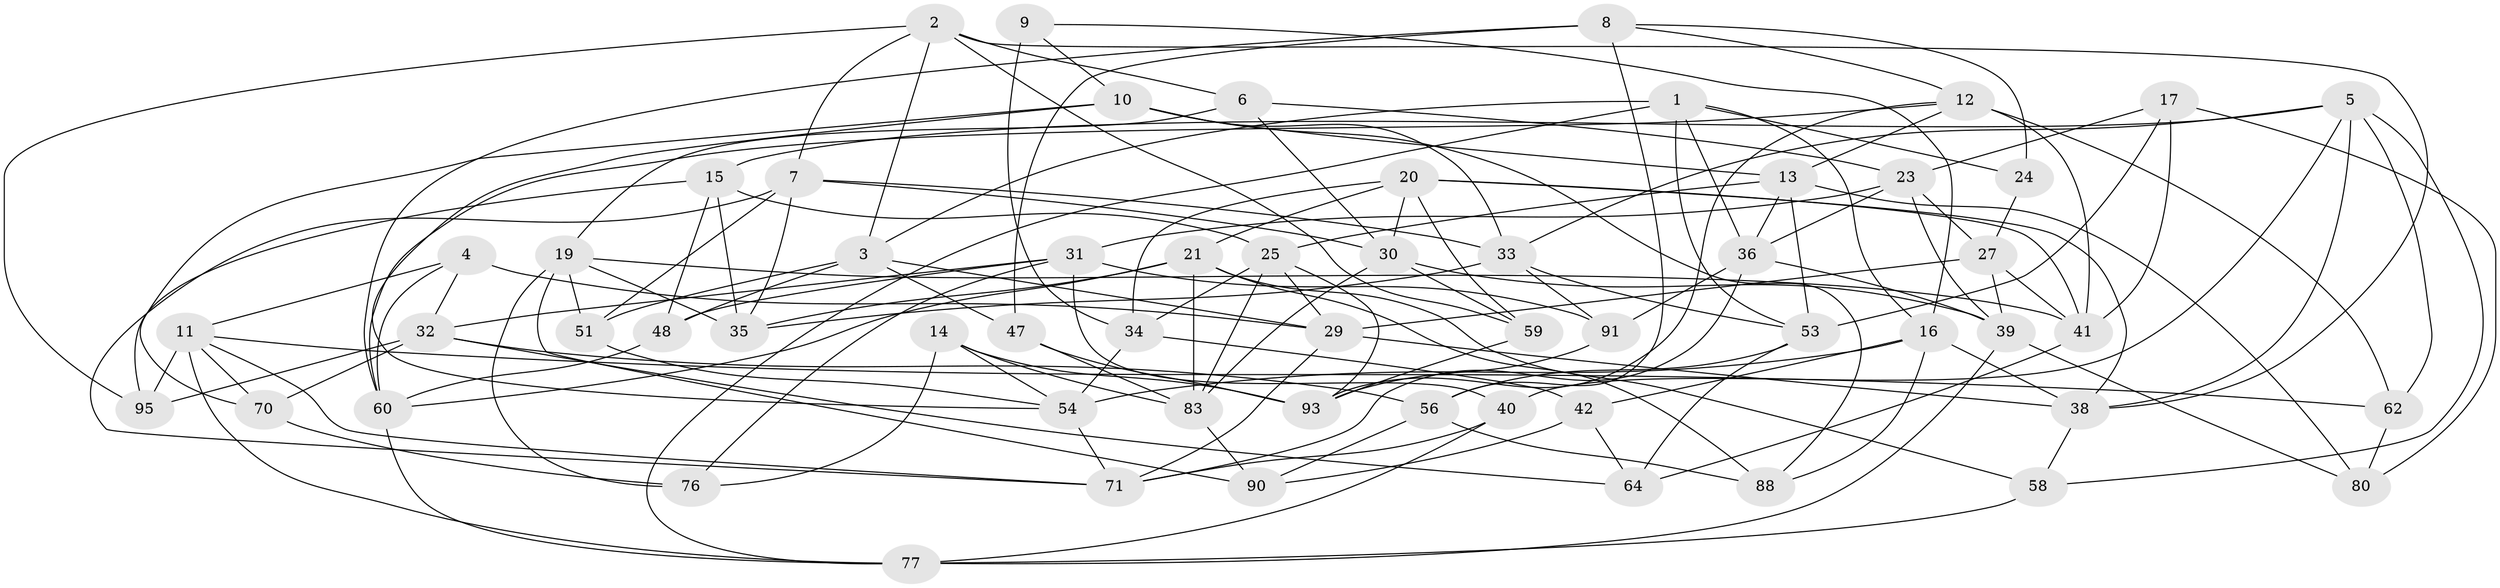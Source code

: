 // original degree distribution, {4: 1.0}
// Generated by graph-tools (version 1.1) at 2025/42/03/06/25 10:42:24]
// undirected, 59 vertices, 151 edges
graph export_dot {
graph [start="1"]
  node [color=gray90,style=filled];
  1 [super="+69"];
  2 [super="+22"];
  3 [super="+43"];
  4;
  5 [super="+96"];
  6;
  7 [super="+81"];
  8 [super="+74"];
  9;
  10 [super="+28"];
  11 [super="+26"];
  12 [super="+18"];
  13 [super="+78"];
  14;
  15 [super="+67"];
  16 [super="+52"];
  17;
  19 [super="+44"];
  20 [super="+46"];
  21 [super="+37"];
  23 [super="+82"];
  24;
  25 [super="+86"];
  27 [super="+50"];
  29 [super="+55"];
  30 [super="+75"];
  31 [super="+49"];
  32 [super="+61"];
  33 [super="+66"];
  34 [super="+45"];
  35 [super="+73"];
  36 [super="+65"];
  38 [super="+87"];
  39 [super="+57"];
  40;
  41 [super="+63"];
  42;
  47;
  48;
  51;
  53 [super="+85"];
  54 [super="+84"];
  56 [super="+72"];
  58;
  59;
  60 [super="+68"];
  62;
  64;
  70;
  71 [super="+79"];
  76;
  77 [super="+89"];
  80;
  83 [super="+92"];
  88;
  90;
  91;
  93 [super="+94"];
  95;
  1 -- 16;
  1 -- 77;
  1 -- 24;
  1 -- 3;
  1 -- 36;
  1 -- 53;
  2 -- 38;
  2 -- 95;
  2 -- 59;
  2 -- 6;
  2 -- 7;
  2 -- 3;
  3 -- 47;
  3 -- 51;
  3 -- 48;
  3 -- 29;
  4 -- 32;
  4 -- 11;
  4 -- 29;
  4 -- 60;
  5 -- 33;
  5 -- 62;
  5 -- 40;
  5 -- 58;
  5 -- 15;
  5 -- 38;
  6 -- 19;
  6 -- 23;
  6 -- 30;
  7 -- 51;
  7 -- 30;
  7 -- 71;
  7 -- 35;
  7 -- 33;
  8 -- 60;
  8 -- 12;
  8 -- 56 [weight=2];
  8 -- 24;
  8 -- 47;
  9 -- 34 [weight=2];
  9 -- 10;
  9 -- 16;
  10 -- 54;
  10 -- 88;
  10 -- 70;
  10 -- 13;
  10 -- 33;
  11 -- 70;
  11 -- 77;
  11 -- 95;
  11 -- 62;
  11 -- 71;
  12 -- 62;
  12 -- 41;
  12 -- 60;
  12 -- 13;
  12 -- 93;
  13 -- 36;
  13 -- 25;
  13 -- 80;
  13 -- 53;
  14 -- 93;
  14 -- 83;
  14 -- 76;
  14 -- 54;
  15 -- 95;
  15 -- 48;
  15 -- 35 [weight=2];
  15 -- 25;
  16 -- 88;
  16 -- 42;
  16 -- 54;
  16 -- 38;
  17 -- 53;
  17 -- 80;
  17 -- 23;
  17 -- 41;
  19 -- 51;
  19 -- 35;
  19 -- 41;
  19 -- 90;
  19 -- 76;
  20 -- 30;
  20 -- 59;
  20 -- 21;
  20 -- 38;
  20 -- 41;
  20 -- 34;
  21 -- 83;
  21 -- 58;
  21 -- 88;
  21 -- 60;
  21 -- 35;
  23 -- 27;
  23 -- 39;
  23 -- 31;
  23 -- 36;
  24 -- 27 [weight=2];
  25 -- 93;
  25 -- 83;
  25 -- 34;
  25 -- 29;
  27 -- 29;
  27 -- 41;
  27 -- 39;
  29 -- 71;
  29 -- 38;
  30 -- 83;
  30 -- 59;
  30 -- 39;
  31 -- 76;
  31 -- 91;
  31 -- 40;
  31 -- 48;
  31 -- 32;
  32 -- 56;
  32 -- 70;
  32 -- 64;
  32 -- 95;
  33 -- 91;
  33 -- 35;
  33 -- 53;
  34 -- 42;
  34 -- 54;
  36 -- 39;
  36 -- 91;
  36 -- 71;
  38 -- 58;
  39 -- 80;
  39 -- 77;
  40 -- 77;
  40 -- 71;
  41 -- 64;
  42 -- 64;
  42 -- 90;
  47 -- 93;
  47 -- 83;
  48 -- 60;
  51 -- 54;
  53 -- 64;
  53 -- 56;
  54 -- 71;
  56 -- 90;
  56 -- 88;
  58 -- 77;
  59 -- 93;
  60 -- 77;
  62 -- 80;
  70 -- 76;
  83 -- 90;
  91 -- 93;
}
